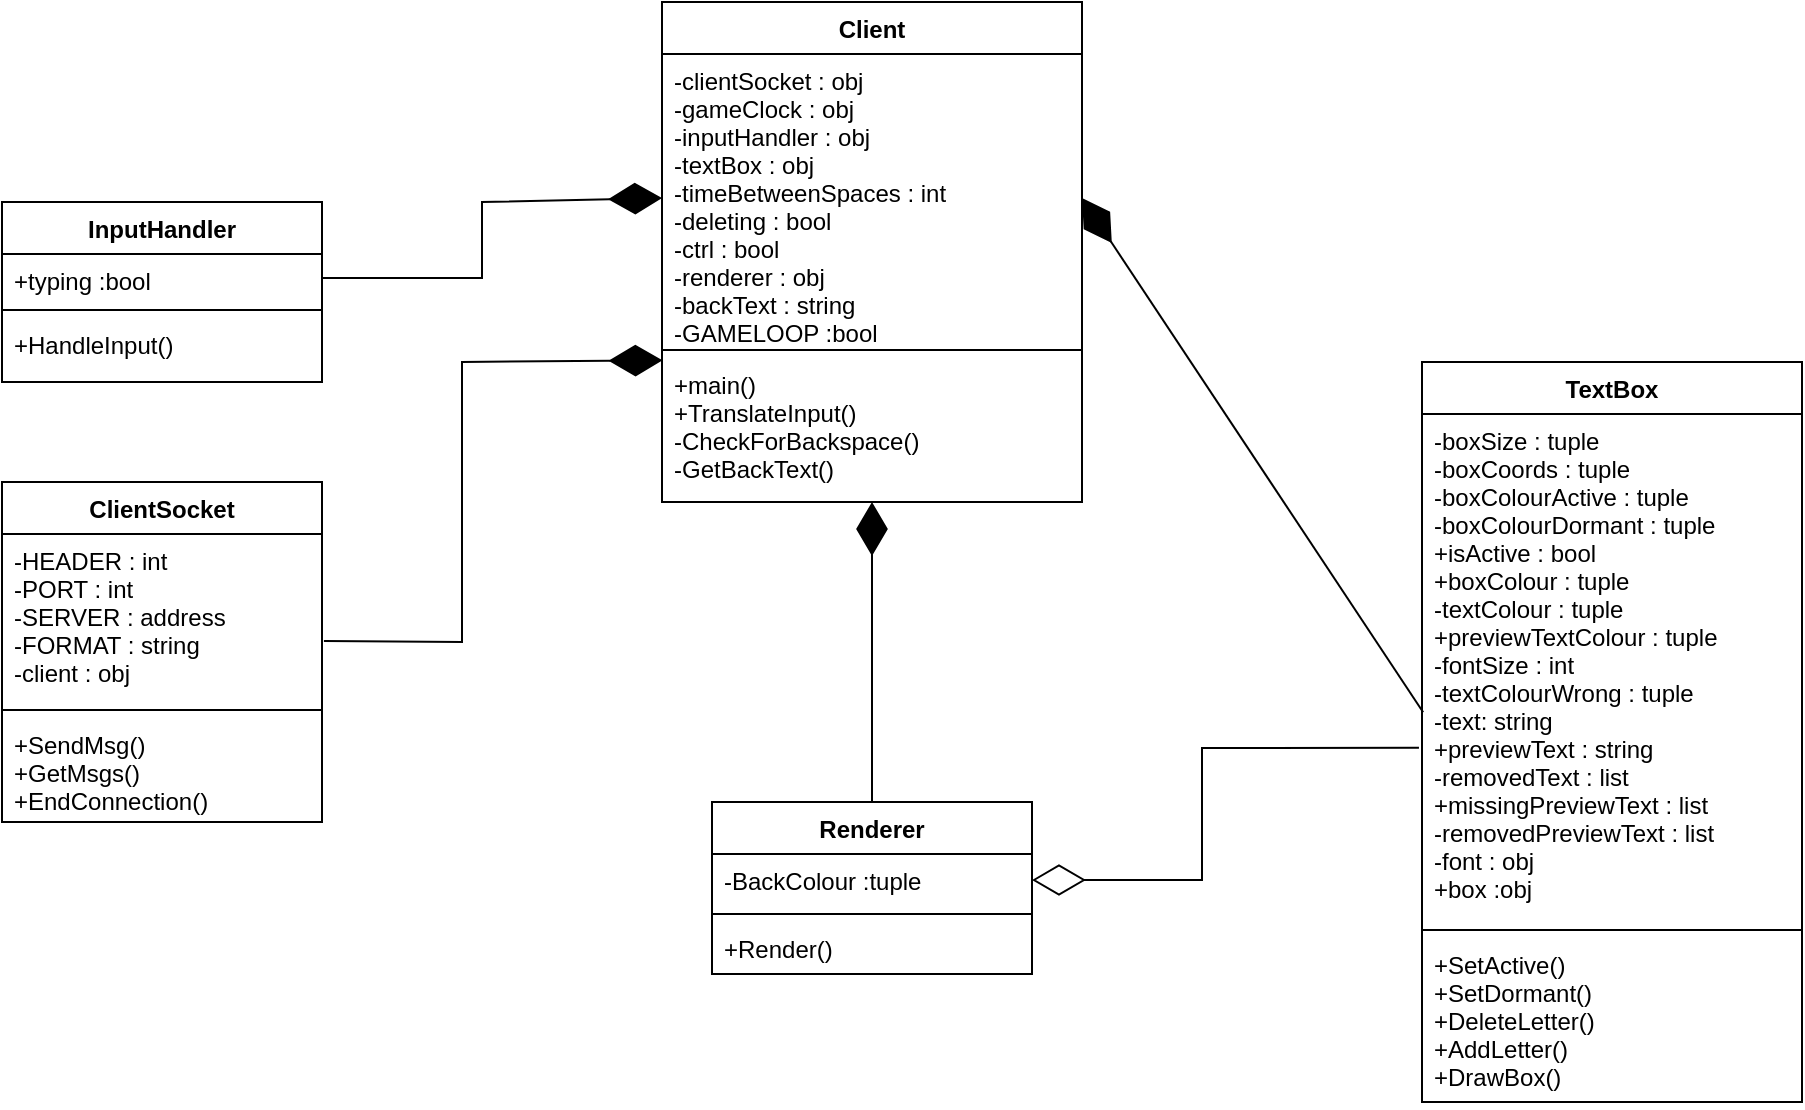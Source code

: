 <mxfile version="15.9.4" type="device"><diagram name="Page-1" id="9f46799a-70d6-7492-0946-bef42562c5a5"><mxGraphModel dx="1117" dy="614" grid="1" gridSize="10" guides="1" tooltips="1" connect="1" arrows="1" fold="1" page="1" pageScale="1" pageWidth="1100" pageHeight="850" background="none" math="0" shadow="0"><root><mxCell id="0"/><mxCell id="1" parent="0"/><mxCell id="DZqxOanSA8iaI-POCbEj-3" value="Client" style="swimlane;fontStyle=1;align=center;verticalAlign=top;childLayout=stackLayout;horizontal=1;startSize=26;horizontalStack=0;resizeParent=1;resizeParentMax=0;resizeLast=0;collapsible=1;marginBottom=0;" parent="1" vertex="1"><mxGeometry x="410" y="40" width="210" height="250" as="geometry"/></mxCell><mxCell id="DZqxOanSA8iaI-POCbEj-4" value="-clientSocket : obj&#xA;-gameClock : obj&#xA;-inputHandler : obj&#xA;-textBox : obj&#xA;-timeBetweenSpaces : int&#xA;-deleting : bool&#xA;-ctrl : bool&#xA;-renderer : obj&#xA;-backText : string&#xA;-GAMELOOP :bool&#xA;" style="text;strokeColor=none;fillColor=none;align=left;verticalAlign=top;spacingLeft=4;spacingRight=4;overflow=hidden;rotatable=0;points=[[0,0.5],[1,0.5]];portConstraint=eastwest;" parent="DZqxOanSA8iaI-POCbEj-3" vertex="1"><mxGeometry y="26" width="210" height="144" as="geometry"/></mxCell><mxCell id="DZqxOanSA8iaI-POCbEj-5" value="" style="line;strokeWidth=1;fillColor=none;align=left;verticalAlign=middle;spacingTop=-1;spacingLeft=3;spacingRight=3;rotatable=0;labelPosition=right;points=[];portConstraint=eastwest;" parent="DZqxOanSA8iaI-POCbEj-3" vertex="1"><mxGeometry y="170" width="210" height="8" as="geometry"/></mxCell><mxCell id="DZqxOanSA8iaI-POCbEj-6" value="+main() &#xA;+TranslateInput() &#xA;-CheckForBackspace()&#xA;-GetBackText()&#xA;" style="text;strokeColor=none;fillColor=none;align=left;verticalAlign=top;spacingLeft=4;spacingRight=4;overflow=hidden;rotatable=0;points=[[0,0.5],[1,0.5]];portConstraint=eastwest;" parent="DZqxOanSA8iaI-POCbEj-3" vertex="1"><mxGeometry y="178" width="210" height="72" as="geometry"/></mxCell><mxCell id="DZqxOanSA8iaI-POCbEj-7" value="InputHandler" style="swimlane;fontStyle=1;align=center;verticalAlign=top;childLayout=stackLayout;horizontal=1;startSize=26;horizontalStack=0;resizeParent=1;resizeParentMax=0;resizeLast=0;collapsible=1;marginBottom=0;" parent="1" vertex="1"><mxGeometry x="80" y="140" width="160" height="90" as="geometry"/></mxCell><mxCell id="DZqxOanSA8iaI-POCbEj-8" value="+typing :bool" style="text;strokeColor=none;fillColor=none;align=left;verticalAlign=top;spacingLeft=4;spacingRight=4;overflow=hidden;rotatable=0;points=[[0,0.5],[1,0.5]];portConstraint=eastwest;" parent="DZqxOanSA8iaI-POCbEj-7" vertex="1"><mxGeometry y="26" width="160" height="24" as="geometry"/></mxCell><mxCell id="DZqxOanSA8iaI-POCbEj-9" value="" style="line;strokeWidth=1;fillColor=none;align=left;verticalAlign=middle;spacingTop=-1;spacingLeft=3;spacingRight=3;rotatable=0;labelPosition=right;points=[];portConstraint=eastwest;" parent="DZqxOanSA8iaI-POCbEj-7" vertex="1"><mxGeometry y="50" width="160" height="8" as="geometry"/></mxCell><mxCell id="DZqxOanSA8iaI-POCbEj-10" value="+HandleInput()&#xA;" style="text;strokeColor=none;fillColor=none;align=left;verticalAlign=top;spacingLeft=4;spacingRight=4;overflow=hidden;rotatable=0;points=[[0,0.5],[1,0.5]];portConstraint=eastwest;" parent="DZqxOanSA8iaI-POCbEj-7" vertex="1"><mxGeometry y="58" width="160" height="32" as="geometry"/></mxCell><mxCell id="5edzbb0fMU6MDP2nBK5R-4" value="Renderer" style="swimlane;fontStyle=1;align=center;verticalAlign=top;childLayout=stackLayout;horizontal=1;startSize=26;horizontalStack=0;resizeParent=1;resizeParentMax=0;resizeLast=0;collapsible=1;marginBottom=0;" parent="1" vertex="1"><mxGeometry x="435" y="440" width="160" height="86" as="geometry"/></mxCell><mxCell id="5edzbb0fMU6MDP2nBK5R-5" value="-BackColour :tuple" style="text;strokeColor=none;fillColor=none;align=left;verticalAlign=top;spacingLeft=4;spacingRight=4;overflow=hidden;rotatable=0;points=[[0,0.5],[1,0.5]];portConstraint=eastwest;" parent="5edzbb0fMU6MDP2nBK5R-4" vertex="1"><mxGeometry y="26" width="160" height="26" as="geometry"/></mxCell><mxCell id="5edzbb0fMU6MDP2nBK5R-6" value="" style="line;strokeWidth=1;fillColor=none;align=left;verticalAlign=middle;spacingTop=-1;spacingLeft=3;spacingRight=3;rotatable=0;labelPosition=right;points=[];portConstraint=eastwest;" parent="5edzbb0fMU6MDP2nBK5R-4" vertex="1"><mxGeometry y="52" width="160" height="8" as="geometry"/></mxCell><mxCell id="5edzbb0fMU6MDP2nBK5R-7" value="+Render()" style="text;strokeColor=none;fillColor=none;align=left;verticalAlign=top;spacingLeft=4;spacingRight=4;overflow=hidden;rotatable=0;points=[[0,0.5],[1,0.5]];portConstraint=eastwest;" parent="5edzbb0fMU6MDP2nBK5R-4" vertex="1"><mxGeometry y="60" width="160" height="26" as="geometry"/></mxCell><mxCell id="5edzbb0fMU6MDP2nBK5R-8" value="TextBox" style="swimlane;fontStyle=1;align=center;verticalAlign=top;childLayout=stackLayout;horizontal=1;startSize=26;horizontalStack=0;resizeParent=1;resizeParentMax=0;resizeLast=0;collapsible=1;marginBottom=0;" parent="1" vertex="1"><mxGeometry x="790" y="220" width="190" height="370" as="geometry"/></mxCell><mxCell id="5edzbb0fMU6MDP2nBK5R-9" value="-boxSize : tuple&#xA;-boxCoords : tuple&#xA;-boxColourActive : tuple&#xA;-boxColourDormant : tuple&#xA;+isActive : bool&#xA;+boxColour : tuple&#xA;-textColour : tuple&#xA;+previewTextColour : tuple&#xA;-fontSize : int&#xA;-textColourWrong : tuple&#xA;-text: string&#xA;+previewText : string&#xA;-removedText : list&#xA;+missingPreviewText : list&#xA;-removedPreviewText : list&#xA;-font : obj&#xA;+box :obj&#xA;&#xA;" style="text;strokeColor=none;fillColor=none;align=left;verticalAlign=top;spacingLeft=4;spacingRight=4;overflow=hidden;rotatable=0;points=[[0,0.5],[1,0.5]];portConstraint=eastwest;" parent="5edzbb0fMU6MDP2nBK5R-8" vertex="1"><mxGeometry y="26" width="190" height="254" as="geometry"/></mxCell><mxCell id="5edzbb0fMU6MDP2nBK5R-10" value="" style="line;strokeWidth=1;fillColor=none;align=left;verticalAlign=middle;spacingTop=-1;spacingLeft=3;spacingRight=3;rotatable=0;labelPosition=right;points=[];portConstraint=eastwest;" parent="5edzbb0fMU6MDP2nBK5R-8" vertex="1"><mxGeometry y="280" width="190" height="8" as="geometry"/></mxCell><mxCell id="5edzbb0fMU6MDP2nBK5R-11" value="+SetActive()&#xA;+SetDormant()&#xA;+DeleteLetter()&#xA;+AddLetter()&#xA;+DrawBox()&#xA;" style="text;strokeColor=none;fillColor=none;align=left;verticalAlign=top;spacingLeft=4;spacingRight=4;overflow=hidden;rotatable=0;points=[[0,0.5],[1,0.5]];portConstraint=eastwest;" parent="5edzbb0fMU6MDP2nBK5R-8" vertex="1"><mxGeometry y="288" width="190" height="82" as="geometry"/></mxCell><mxCell id="5edzbb0fMU6MDP2nBK5R-13" value="" style="endArrow=diamondThin;endFill=1;endSize=24;html=1;rounded=0;exitX=0.003;exitY=0.587;exitDx=0;exitDy=0;exitPerimeter=0;entryX=1;entryY=0.5;entryDx=0;entryDy=0;" parent="1" source="5edzbb0fMU6MDP2nBK5R-9" target="DZqxOanSA8iaI-POCbEj-4" edge="1"><mxGeometry width="160" relative="1" as="geometry"><mxPoint x="410" y="310" as="sourcePoint"/><mxPoint x="570" y="310" as="targetPoint"/></mxGeometry></mxCell><mxCell id="5edzbb0fMU6MDP2nBK5R-15" value="" style="endArrow=diamondThin;endFill=1;endSize=24;html=1;rounded=0;exitX=0.5;exitY=0;exitDx=0;exitDy=0;" parent="1" source="5edzbb0fMU6MDP2nBK5R-4" edge="1"><mxGeometry width="160" relative="1" as="geometry"><mxPoint x="100" y="480" as="sourcePoint"/><mxPoint x="515" y="290" as="targetPoint"/></mxGeometry></mxCell><mxCell id="5edzbb0fMU6MDP2nBK5R-16" value="" style="endArrow=diamondThin;endFill=1;endSize=24;html=1;rounded=0;exitX=1;exitY=0.5;exitDx=0;exitDy=0;entryX=0;entryY=0.5;entryDx=0;entryDy=0;" parent="1" source="DZqxOanSA8iaI-POCbEj-8" target="DZqxOanSA8iaI-POCbEj-4" edge="1"><mxGeometry width="160" relative="1" as="geometry"><mxPoint x="100" y="440" as="sourcePoint"/><mxPoint x="190" y="370" as="targetPoint"/><Array as="points"><mxPoint x="320" y="178"/><mxPoint x="320" y="140"/></Array></mxGeometry></mxCell><mxCell id="5edzbb0fMU6MDP2nBK5R-17" value="" style="endArrow=diamondThin;endFill=0;endSize=24;html=1;rounded=0;entryX=1;entryY=0.5;entryDx=0;entryDy=0;exitX=-0.008;exitY=0.657;exitDx=0;exitDy=0;exitPerimeter=0;" parent="1" source="5edzbb0fMU6MDP2nBK5R-9" target="5edzbb0fMU6MDP2nBK5R-5" edge="1"><mxGeometry width="160" relative="1" as="geometry"><mxPoint x="690" y="540" as="sourcePoint"/><mxPoint x="740" y="479" as="targetPoint"/><Array as="points"><mxPoint x="680" y="413"/><mxPoint x="680" y="479"/></Array></mxGeometry></mxCell><mxCell id="lILT0VTlzcOPlQ5YEWDu-1" value="ClientSocket" style="swimlane;fontStyle=1;align=center;verticalAlign=top;childLayout=stackLayout;horizontal=1;startSize=26;horizontalStack=0;resizeParent=1;resizeParentMax=0;resizeLast=0;collapsible=1;marginBottom=0;" vertex="1" parent="1"><mxGeometry x="80" y="280" width="160" height="170" as="geometry"/></mxCell><mxCell id="lILT0VTlzcOPlQ5YEWDu-2" value="-HEADER : int&#xA;-PORT : int&#xA;-SERVER : address&#xA;-FORMAT : string&#xA;-client : obj&#xA;" style="text;strokeColor=none;fillColor=none;align=left;verticalAlign=top;spacingLeft=4;spacingRight=4;overflow=hidden;rotatable=0;points=[[0,0.5],[1,0.5]];portConstraint=eastwest;" vertex="1" parent="lILT0VTlzcOPlQ5YEWDu-1"><mxGeometry y="26" width="160" height="84" as="geometry"/></mxCell><mxCell id="lILT0VTlzcOPlQ5YEWDu-3" value="" style="line;strokeWidth=1;fillColor=none;align=left;verticalAlign=middle;spacingTop=-1;spacingLeft=3;spacingRight=3;rotatable=0;labelPosition=right;points=[];portConstraint=eastwest;" vertex="1" parent="lILT0VTlzcOPlQ5YEWDu-1"><mxGeometry y="110" width="160" height="8" as="geometry"/></mxCell><mxCell id="lILT0VTlzcOPlQ5YEWDu-4" value="+SendMsg()&#xA;+GetMsgs()&#xA;+EndConnection()&#xA;" style="text;strokeColor=none;fillColor=none;align=left;verticalAlign=top;spacingLeft=4;spacingRight=4;overflow=hidden;rotatable=0;points=[[0,0.5],[1,0.5]];portConstraint=eastwest;" vertex="1" parent="lILT0VTlzcOPlQ5YEWDu-1"><mxGeometry y="118" width="160" height="52" as="geometry"/></mxCell><mxCell id="lILT0VTlzcOPlQ5YEWDu-5" value="" style="endArrow=diamondThin;endFill=1;endSize=24;html=1;rounded=0;entryX=0.001;entryY=0.016;entryDx=0;entryDy=0;entryPerimeter=0;exitX=1.006;exitY=0.637;exitDx=0;exitDy=0;exitPerimeter=0;" edge="1" parent="1" source="lILT0VTlzcOPlQ5YEWDu-2" target="DZqxOanSA8iaI-POCbEj-6"><mxGeometry width="160" relative="1" as="geometry"><mxPoint x="310" y="350" as="sourcePoint"/><mxPoint x="470" y="350" as="targetPoint"/><Array as="points"><mxPoint x="310" y="360"/><mxPoint x="310" y="220"/></Array></mxGeometry></mxCell></root></mxGraphModel></diagram></mxfile>